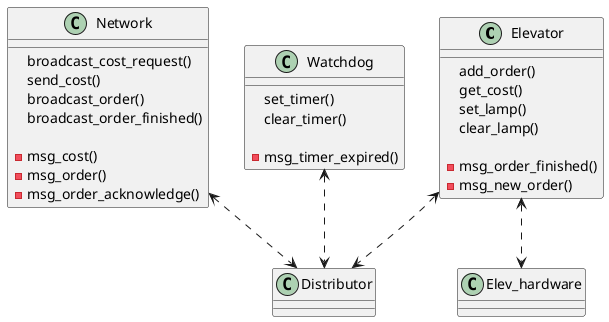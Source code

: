 @startuml modules

class Elevator {
  add_order()
  get_cost()
  set_lamp()
  clear_lamp()

  - msg_order_finished()
  - msg_new_order()
}

class Distributor

class Network {
  broadcast_cost_request()
  send_cost()
  broadcast_order()
  broadcast_order_finished()

  - msg_cost()
  - msg_order()
  - msg_order_acknowledge()
}

class Elev_hardware

class Watchdog {
  set_timer()
  clear_timer()

  - msg_timer_expired()
}

Watchdog <..> Distributor
Network <..> Distributor
Elevator <..> Distributor
Elevator <..> Elev_hardware

@enduml
